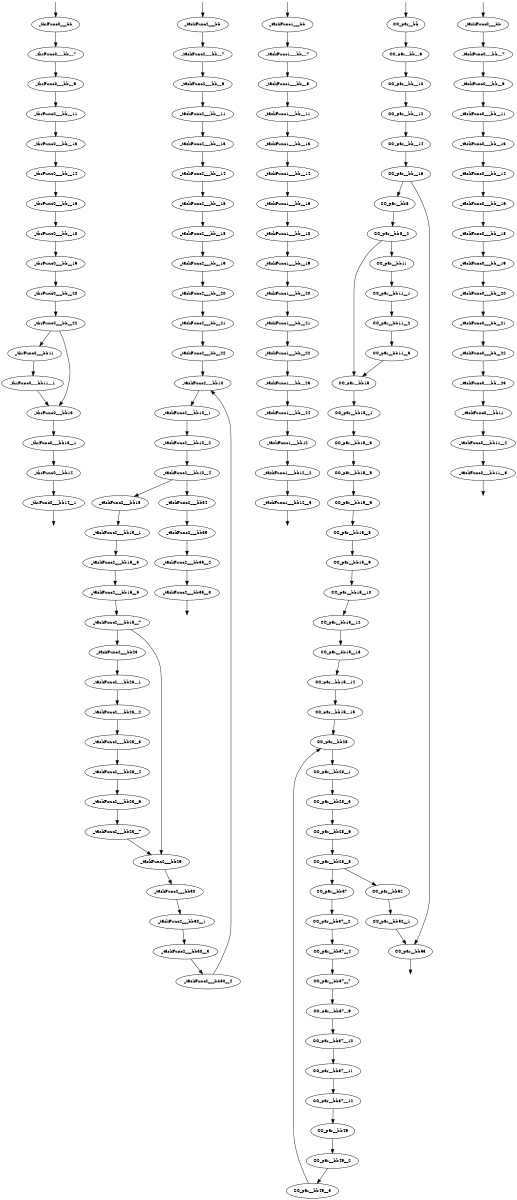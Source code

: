 digraph CFG {
size="10,8"
rankdir="TB"
orientation="portrait"
fontsize=10;
   subgraph "_thrFunc0_" {
   "_thrFunc0_0"[label="_thrFunc0___bb",fontsize=10,width=0.01]
   "_thrFunc0_1"[label="_thrFunc0___bb__7",fontsize=10,width=0.01]
   "_thrFunc0_2"[label="_thrFunc0___bb__9",fontsize=10,width=0.01]
   "_thrFunc0_3"[label="_thrFunc0___bb__11",fontsize=10,width=0.01]
   "_thrFunc0_4"[label="_thrFunc0___bb__13",fontsize=10,width=0.01]
   "_thrFunc0_5"[label="_thrFunc0___bb__14",fontsize=10,width=0.01]
   "_thrFunc0_6"[label="_thrFunc0___bb__16",fontsize=10,width=0.01]
   "_thrFunc0_7"[label="_thrFunc0___bb__18",fontsize=10,width=0.01]
   "_thrFunc0_8"[label="_thrFunc0___bb__19",fontsize=10,width=0.01]
   "_thrFunc0_9"[label="_thrFunc0___bb__20",fontsize=10,width=0.01]
   "_thrFunc0_10"[label="_thrFunc0___bb__22",fontsize=10,width=0.01]
   "_thrFunc0_11"[label="_thrFunc0___bb11",fontsize=10,width=0.01]
   "_thrFunc0_12"[label="_thrFunc0___bb11__1",fontsize=10,width=0.01]
   "_thrFunc0_13"[label="_thrFunc0___bb13",fontsize=10,width=0.01]
   "_thrFunc0_14"[label="_thrFunc0___bb13__1",fontsize=10,width=0.01]
   "_thrFunc0_15"[label="_thrFunc0___bb14",fontsize=10,width=0.01]
   "_thrFunc0_16"[label="_thrFunc0___bb14__1",fontsize=10,width=0.01]
   "_thrFunc0_0" -> "_thrFunc0_1"
   "_thrFunc0_1" -> "_thrFunc0_2"
   "_thrFunc0_2" -> "_thrFunc0_3"
   "_thrFunc0_3" -> "_thrFunc0_4"
   "_thrFunc0_4" -> "_thrFunc0_5"
   "_thrFunc0_5" -> "_thrFunc0_6"
   "_thrFunc0_6" -> "_thrFunc0_7"
   "_thrFunc0_7" -> "_thrFunc0_8"
   "_thrFunc0_8" -> "_thrFunc0_9"
   "_thrFunc0_9" -> "_thrFunc0_10"
   "_thrFunc0_10" -> "_thrFunc0_11"
   "_thrFunc0_10" -> "_thrFunc0_13"
   "_thrFunc0_11" -> "_thrFunc0_12"
   "_thrFunc0_12" -> "_thrFunc0_13"
   "_thrFunc0_13" -> "_thrFunc0_14"
   "_thrFunc0_14" -> "_thrFunc0_15"
   "_thrFunc0_15" -> "_thrFunc0_16"
   "_thrFunc0__entry" [label="",color="white",height="0.01",fontsize=10,width=0.01]
   "_thrFunc0__entry" -> "_thrFunc0_0"
   "_thrFunc0__exit" [label="",color="white",fontsize=10,width=0.01]
   "_thrFunc0_16" -> "_thrFunc0__exit"
}
   subgraph "_taskFunc2_" {
   "_taskFunc2_0"[label="_taskFunc2___bb",fontsize=10,width=0.01]
   "_taskFunc2_1"[label="_taskFunc2___bb__7",fontsize=10,width=0.01]
   "_taskFunc2_2"[label="_taskFunc2___bb__9",fontsize=10,width=0.01]
   "_taskFunc2_3"[label="_taskFunc2___bb__11",fontsize=10,width=0.01]
   "_taskFunc2_4"[label="_taskFunc2___bb__13",fontsize=10,width=0.01]
   "_taskFunc2_5"[label="_taskFunc2___bb__14",fontsize=10,width=0.01]
   "_taskFunc2_6"[label="_taskFunc2___bb__16",fontsize=10,width=0.01]
   "_taskFunc2_7"[label="_taskFunc2___bb__18",fontsize=10,width=0.01]
   "_taskFunc2_8"[label="_taskFunc2___bb__19",fontsize=10,width=0.01]
   "_taskFunc2_9"[label="_taskFunc2___bb__20",fontsize=10,width=0.01]
   "_taskFunc2_10"[label="_taskFunc2___bb__21",fontsize=10,width=0.01]
   "_taskFunc2_11"[label="_taskFunc2___bb__22",fontsize=10,width=0.01]
   "_taskFunc2_12"[label="_taskFunc2___bb10",fontsize=10,width=0.01]
   "_taskFunc2_13"[label="_taskFunc2___bb10__1",fontsize=10,width=0.01]
   "_taskFunc2_14"[label="_taskFunc2___bb10__2",fontsize=10,width=0.01]
   "_taskFunc2_15"[label="_taskFunc2___bb10__4",fontsize=10,width=0.01]
   "_taskFunc2_16"[label="_taskFunc2___bb15",fontsize=10,width=0.01]
   "_taskFunc2_17"[label="_taskFunc2___bb15__1",fontsize=10,width=0.01]
   "_taskFunc2_18"[label="_taskFunc2___bb15__3",fontsize=10,width=0.01]
   "_taskFunc2_19"[label="_taskFunc2___bb15__5",fontsize=10,width=0.01]
   "_taskFunc2_20"[label="_taskFunc2___bb15__7",fontsize=10,width=0.01]
   "_taskFunc2_21"[label="_taskFunc2___bb23",fontsize=10,width=0.01]
   "_taskFunc2_22"[label="_taskFunc2___bb23__1",fontsize=10,width=0.01]
   "_taskFunc2_23"[label="_taskFunc2___bb23__2",fontsize=10,width=0.01]
   "_taskFunc2_24"[label="_taskFunc2___bb23__3",fontsize=10,width=0.01]
   "_taskFunc2_25"[label="_taskFunc2___bb23__4",fontsize=10,width=0.01]
   "_taskFunc2_26"[label="_taskFunc2___bb23__6",fontsize=10,width=0.01]
   "_taskFunc2_27"[label="_taskFunc2___bb23__7",fontsize=10,width=0.01]
   "_taskFunc2_28"[label="_taskFunc2___bb29",fontsize=10,width=0.01]
   "_taskFunc2_29"[label="_taskFunc2___bb30",fontsize=10,width=0.01]
   "_taskFunc2_30"[label="_taskFunc2___bb30__1",fontsize=10,width=0.01]
   "_taskFunc2_31"[label="_taskFunc2___bb30__3",fontsize=10,width=0.01]
   "_taskFunc2_32"[label="_taskFunc2___bb30__4",fontsize=10,width=0.01]
   "_taskFunc2_33"[label="_taskFunc2___bb34",fontsize=10,width=0.01]
   "_taskFunc2_34"[label="_taskFunc2___bb35",fontsize=10,width=0.01]
   "_taskFunc2_35"[label="_taskFunc2___bb35__2",fontsize=10,width=0.01]
   "_taskFunc2_36"[label="_taskFunc2___bb35__3",fontsize=10,width=0.01]
   "_taskFunc2_0" -> "_taskFunc2_1"
   "_taskFunc2_1" -> "_taskFunc2_2"
   "_taskFunc2_2" -> "_taskFunc2_3"
   "_taskFunc2_3" -> "_taskFunc2_4"
   "_taskFunc2_4" -> "_taskFunc2_5"
   "_taskFunc2_5" -> "_taskFunc2_6"
   "_taskFunc2_6" -> "_taskFunc2_7"
   "_taskFunc2_7" -> "_taskFunc2_8"
   "_taskFunc2_8" -> "_taskFunc2_9"
   "_taskFunc2_9" -> "_taskFunc2_10"
   "_taskFunc2_10" -> "_taskFunc2_11"
   "_taskFunc2_11" -> "_taskFunc2_12"
   "_taskFunc2_12" -> "_taskFunc2_13"
   "_taskFunc2_13" -> "_taskFunc2_14"
   "_taskFunc2_14" -> "_taskFunc2_15"
   "_taskFunc2_15" -> "_taskFunc2_16"
   "_taskFunc2_15" -> "_taskFunc2_33"
   "_taskFunc2_16" -> "_taskFunc2_17"
   "_taskFunc2_17" -> "_taskFunc2_18"
   "_taskFunc2_18" -> "_taskFunc2_19"
   "_taskFunc2_19" -> "_taskFunc2_20"
   "_taskFunc2_20" -> "_taskFunc2_21"
   "_taskFunc2_20" -> "_taskFunc2_28"
   "_taskFunc2_21" -> "_taskFunc2_22"
   "_taskFunc2_22" -> "_taskFunc2_23"
   "_taskFunc2_23" -> "_taskFunc2_24"
   "_taskFunc2_24" -> "_taskFunc2_25"
   "_taskFunc2_25" -> "_taskFunc2_26"
   "_taskFunc2_26" -> "_taskFunc2_27"
   "_taskFunc2_27" -> "_taskFunc2_28"
   "_taskFunc2_28" -> "_taskFunc2_29"
   "_taskFunc2_29" -> "_taskFunc2_30"
   "_taskFunc2_30" -> "_taskFunc2_31"
   "_taskFunc2_31" -> "_taskFunc2_32"
   "_taskFunc2_32" -> "_taskFunc2_12"
   "_taskFunc2_33" -> "_taskFunc2_34"
   "_taskFunc2_34" -> "_taskFunc2_35"
   "_taskFunc2_35" -> "_taskFunc2_36"
   "_taskFunc2__entry" [label="",color="white",height="0.01",fontsize=10,width=0.01]
   "_taskFunc2__entry" -> "_taskFunc2_0"
   "_taskFunc2__exit" [label="",color="white",fontsize=10,width=0.01]
   "_taskFunc2_36" -> "_taskFunc2__exit"
}
   subgraph "_taskFunc1_" {
   "_taskFunc1_0"[label="_taskFunc1___bb",fontsize=10,width=0.01]
   "_taskFunc1_1"[label="_taskFunc1___bb__7",fontsize=10,width=0.01]
   "_taskFunc1_2"[label="_taskFunc1___bb__9",fontsize=10,width=0.01]
   "_taskFunc1_3"[label="_taskFunc1___bb__11",fontsize=10,width=0.01]
   "_taskFunc1_4"[label="_taskFunc1___bb__13",fontsize=10,width=0.01]
   "_taskFunc1_5"[label="_taskFunc1___bb__14",fontsize=10,width=0.01]
   "_taskFunc1_6"[label="_taskFunc1___bb__16",fontsize=10,width=0.01]
   "_taskFunc1_7"[label="_taskFunc1___bb__18",fontsize=10,width=0.01]
   "_taskFunc1_8"[label="_taskFunc1___bb__19",fontsize=10,width=0.01]
   "_taskFunc1_9"[label="_taskFunc1___bb__20",fontsize=10,width=0.01]
   "_taskFunc1_10"[label="_taskFunc1___bb__21",fontsize=10,width=0.01]
   "_taskFunc1_11"[label="_taskFunc1___bb__22",fontsize=10,width=0.01]
   "_taskFunc1_12"[label="_taskFunc1___bb__23",fontsize=10,width=0.01]
   "_taskFunc1_13"[label="_taskFunc1___bb__24",fontsize=10,width=0.01]
   "_taskFunc1_14"[label="_taskFunc1___bb12",fontsize=10,width=0.01]
   "_taskFunc1_15"[label="_taskFunc1___bb12__2",fontsize=10,width=0.01]
   "_taskFunc1_16"[label="_taskFunc1___bb12__3",fontsize=10,width=0.01]
   "_taskFunc1_0" -> "_taskFunc1_1"
   "_taskFunc1_1" -> "_taskFunc1_2"
   "_taskFunc1_2" -> "_taskFunc1_3"
   "_taskFunc1_3" -> "_taskFunc1_4"
   "_taskFunc1_4" -> "_taskFunc1_5"
   "_taskFunc1_5" -> "_taskFunc1_6"
   "_taskFunc1_6" -> "_taskFunc1_7"
   "_taskFunc1_7" -> "_taskFunc1_8"
   "_taskFunc1_8" -> "_taskFunc1_9"
   "_taskFunc1_9" -> "_taskFunc1_10"
   "_taskFunc1_10" -> "_taskFunc1_11"
   "_taskFunc1_11" -> "_taskFunc1_12"
   "_taskFunc1_12" -> "_taskFunc1_13"
   "_taskFunc1_13" -> "_taskFunc1_14"
   "_taskFunc1_14" -> "_taskFunc1_15"
   "_taskFunc1_15" -> "_taskFunc1_16"
   "_taskFunc1__entry" [label="",color="white",height="0.01",fontsize=10,width=0.01]
   "_taskFunc1__entry" -> "_taskFunc1_0"
   "_taskFunc1__exit" [label="",color="white",fontsize=10,width=0.01]
   "_taskFunc1_16" -> "_taskFunc1__exit"
}
   subgraph "CC_par" {
   "CC_par0"[label="CC_par__bb",fontsize=10,width=0.01]
   "CC_par1"[label="CC_par__bb__6",fontsize=10,width=0.01]
   "CC_par2"[label="CC_par__bb__10",fontsize=10,width=0.01]
   "CC_par3"[label="CC_par__bb__12",fontsize=10,width=0.01]
   "CC_par4"[label="CC_par__bb__14",fontsize=10,width=0.01]
   "CC_par5"[label="CC_par__bb__16",fontsize=10,width=0.01]
   "CC_par6"[label="CC_par__bb8",fontsize=10,width=0.01]
   "CC_par7"[label="CC_par__bb8__2",fontsize=10,width=0.01]
   "CC_par8"[label="CC_par__bb11",fontsize=10,width=0.01]
   "CC_par9"[label="CC_par__bb11__1",fontsize=10,width=0.01]
   "CC_par10"[label="CC_par__bb11__2",fontsize=10,width=0.01]
   "CC_par11"[label="CC_par__bb11__3",fontsize=10,width=0.01]
   "CC_par12"[label="CC_par__bb15",fontsize=10,width=0.01]
   "CC_par13"[label="CC_par__bb15__1",fontsize=10,width=0.01]
   "CC_par14"[label="CC_par__bb15__3",fontsize=10,width=0.01]
   "CC_par15"[label="CC_par__bb15__5",fontsize=10,width=0.01]
   "CC_par16"[label="CC_par__bb15__6",fontsize=10,width=0.01]
   "CC_par17"[label="CC_par__bb15__8",fontsize=10,width=0.01]
   "CC_par18"[label="CC_par__bb15__9",fontsize=10,width=0.01]
   "CC_par19"[label="CC_par__bb15__10",fontsize=10,width=0.01]
   "CC_par20"[label="CC_par__bb15__12",fontsize=10,width=0.01]
   "CC_par21"[label="CC_par__bb15__13",fontsize=10,width=0.01]
   "CC_par22"[label="CC_par__bb15__14",fontsize=10,width=0.01]
   "CC_par23"[label="CC_par__bb15__15",fontsize=10,width=0.01]
   "CC_par24"[label="CC_par__bb28",fontsize=10,width=0.01]
   "CC_par25"[label="CC_par__bb28__1",fontsize=10,width=0.01]
   "CC_par26"[label="CC_par__bb28__3",fontsize=10,width=0.01]
   "CC_par27"[label="CC_par__bb28__6",fontsize=10,width=0.01]
   "CC_par28"[label="CC_par__bb28__8",fontsize=10,width=0.01]
   "CC_par29"[label="CC_par__bb37",fontsize=10,width=0.01]
   "CC_par30"[label="CC_par__bb37__2",fontsize=10,width=0.01]
   "CC_par31"[label="CC_par__bb37__4",fontsize=10,width=0.01]
   "CC_par32"[label="CC_par__bb37__7",fontsize=10,width=0.01]
   "CC_par33"[label="CC_par__bb37__9",fontsize=10,width=0.01]
   "CC_par34"[label="CC_par__bb37__10",fontsize=10,width=0.01]
   "CC_par35"[label="CC_par__bb37__11",fontsize=10,width=0.01]
   "CC_par36"[label="CC_par__bb37__12",fontsize=10,width=0.01]
   "CC_par37"[label="CC_par__bb49",fontsize=10,width=0.01]
   "CC_par38"[label="CC_par__bb49__2",fontsize=10,width=0.01]
   "CC_par39"[label="CC_par__bb49__3",fontsize=10,width=0.01]
   "CC_par40"[label="CC_par__bb52",fontsize=10,width=0.01]
   "CC_par41"[label="CC_par__bb52__1",fontsize=10,width=0.01]
   "CC_par42"[label="CC_par__bb53",fontsize=10,width=0.01]
   "CC_par0" -> "CC_par1"
   "CC_par1" -> "CC_par2"
   "CC_par2" -> "CC_par3"
   "CC_par3" -> "CC_par4"
   "CC_par4" -> "CC_par5"
   "CC_par5" -> "CC_par6"
   "CC_par5" -> "CC_par42"
   "CC_par6" -> "CC_par7"
   "CC_par7" -> "CC_par8"
   "CC_par7" -> "CC_par12"
   "CC_par8" -> "CC_par9"
   "CC_par9" -> "CC_par10"
   "CC_par10" -> "CC_par11"
   "CC_par11" -> "CC_par12"
   "CC_par12" -> "CC_par13"
   "CC_par13" -> "CC_par14"
   "CC_par14" -> "CC_par15"
   "CC_par15" -> "CC_par16"
   "CC_par16" -> "CC_par17"
   "CC_par17" -> "CC_par18"
   "CC_par18" -> "CC_par19"
   "CC_par19" -> "CC_par20"
   "CC_par20" -> "CC_par21"
   "CC_par21" -> "CC_par22"
   "CC_par22" -> "CC_par23"
   "CC_par23" -> "CC_par24"
   "CC_par24" -> "CC_par25"
   "CC_par25" -> "CC_par26"
   "CC_par26" -> "CC_par27"
   "CC_par27" -> "CC_par28"
   "CC_par28" -> "CC_par29"
   "CC_par28" -> "CC_par40"
   "CC_par29" -> "CC_par30"
   "CC_par30" -> "CC_par31"
   "CC_par31" -> "CC_par32"
   "CC_par32" -> "CC_par33"
   "CC_par33" -> "CC_par34"
   "CC_par34" -> "CC_par35"
   "CC_par35" -> "CC_par36"
   "CC_par36" -> "CC_par37"
   "CC_par37" -> "CC_par38"
   "CC_par38" -> "CC_par39"
   "CC_par39" -> "CC_par24"
   "CC_par40" -> "CC_par41"
   "CC_par41" -> "CC_par42"
   "CC_par_entry" [label="",color="white",height="0.01",fontsize=10,width=0.01]
   "CC_par_entry" -> "CC_par0"
   "CC_par_exit" [label="",color="white",fontsize=10,width=0.01]
   "CC_par42" -> "CC_par_exit"
}
   subgraph "_taskFunc0_" {
   "_taskFunc0_0"[label="_taskFunc0___bb",fontsize=10,width=0.01]
   "_taskFunc0_1"[label="_taskFunc0___bb__7",fontsize=10,width=0.01]
   "_taskFunc0_2"[label="_taskFunc0___bb__9",fontsize=10,width=0.01]
   "_taskFunc0_3"[label="_taskFunc0___bb__11",fontsize=10,width=0.01]
   "_taskFunc0_4"[label="_taskFunc0___bb__13",fontsize=10,width=0.01]
   "_taskFunc0_5"[label="_taskFunc0___bb__14",fontsize=10,width=0.01]
   "_taskFunc0_6"[label="_taskFunc0___bb__16",fontsize=10,width=0.01]
   "_taskFunc0_7"[label="_taskFunc0___bb__18",fontsize=10,width=0.01]
   "_taskFunc0_8"[label="_taskFunc0___bb__19",fontsize=10,width=0.01]
   "_taskFunc0_9"[label="_taskFunc0___bb__20",fontsize=10,width=0.01]
   "_taskFunc0_10"[label="_taskFunc0___bb__21",fontsize=10,width=0.01]
   "_taskFunc0_11"[label="_taskFunc0___bb__22",fontsize=10,width=0.01]
   "_taskFunc0_12"[label="_taskFunc0___bb__23",fontsize=10,width=0.01]
   "_taskFunc0_13"[label="_taskFunc0___bb11",fontsize=10,width=0.01]
   "_taskFunc0_14"[label="_taskFunc0___bb11__2",fontsize=10,width=0.01]
   "_taskFunc0_15"[label="_taskFunc0___bb11__3",fontsize=10,width=0.01]
   "_taskFunc0_0" -> "_taskFunc0_1"
   "_taskFunc0_1" -> "_taskFunc0_2"
   "_taskFunc0_2" -> "_taskFunc0_3"
   "_taskFunc0_3" -> "_taskFunc0_4"
   "_taskFunc0_4" -> "_taskFunc0_5"
   "_taskFunc0_5" -> "_taskFunc0_6"
   "_taskFunc0_6" -> "_taskFunc0_7"
   "_taskFunc0_7" -> "_taskFunc0_8"
   "_taskFunc0_8" -> "_taskFunc0_9"
   "_taskFunc0_9" -> "_taskFunc0_10"
   "_taskFunc0_10" -> "_taskFunc0_11"
   "_taskFunc0_11" -> "_taskFunc0_12"
   "_taskFunc0_12" -> "_taskFunc0_13"
   "_taskFunc0_13" -> "_taskFunc0_14"
   "_taskFunc0_14" -> "_taskFunc0_15"
   "_taskFunc0__entry" [label="",color="white",height="0.01",fontsize=10,width=0.01]
   "_taskFunc0__entry" -> "_taskFunc0_0"
   "_taskFunc0__exit" [label="",color="white",fontsize=10,width=0.01]
   "_taskFunc0_15" -> "_taskFunc0__exit"
}

}
